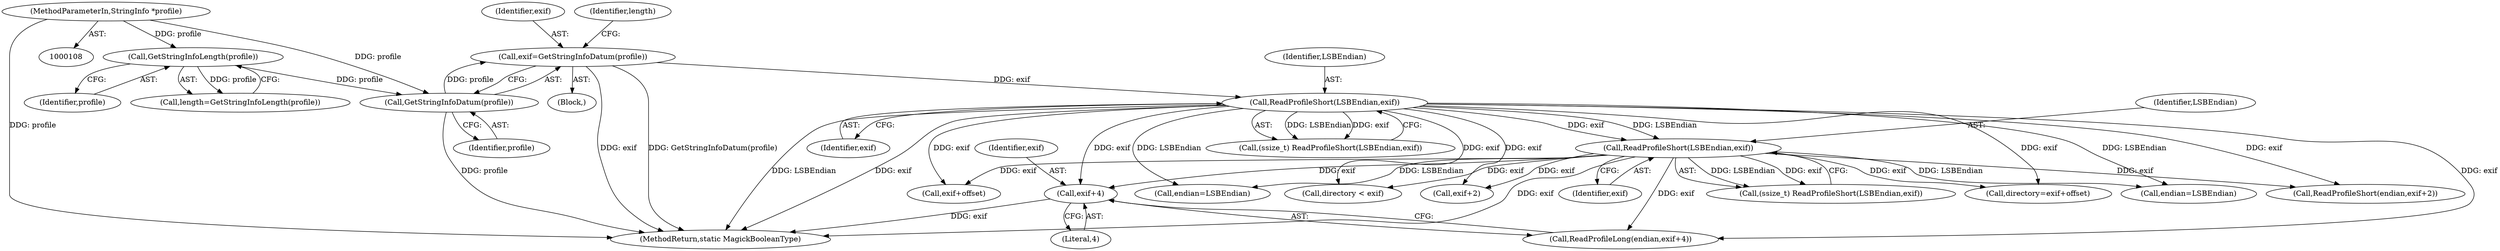 digraph "0_ImageMagick_6235f1f7a9f7b0f83b197f6cd0073dbb6602d0fb@pointer" {
"1000267" [label="(Call,exif+4)"];
"1000227" [label="(Call,ReadProfileShort(LSBEndian,exif))"];
"1000145" [label="(Call,ReadProfileShort(LSBEndian,exif))"];
"1000131" [label="(Call,exif=GetStringInfoDatum(profile))"];
"1000133" [label="(Call,GetStringInfoDatum(profile))"];
"1000129" [label="(Call,GetStringInfoLength(profile))"];
"1000110" [label="(MethodParameterIn,StringInfo *profile)"];
"1000228" [label="(Identifier,LSBEndian)"];
"1000282" [label="(Call,directory=exif+offset)"];
"1000237" [label="(Call,endian=LSBEndian)"];
"1000268" [label="(Identifier,exif)"];
"1000110" [label="(MethodParameterIn,StringInfo *profile)"];
"1000227" [label="(Call,ReadProfileShort(LSBEndian,exif))"];
"1000265" [label="(Call,ReadProfileLong(endian,exif+4))"];
"1000267" [label="(Call,exif+4)"];
"1000253" [label="(Call,ReadProfileShort(endian,exif+2))"];
"1000129" [label="(Call,GetStringInfoLength(profile))"];
"1000284" [label="(Call,exif+offset)"];
"1000147" [label="(Identifier,exif)"];
"1000111" [label="(Block,)"];
"1000131" [label="(Call,exif=GetStringInfoDatum(profile))"];
"1000229" [label="(Identifier,exif)"];
"1000133" [label="(Call,GetStringInfoDatum(profile))"];
"1000230" [label="(Call,endian=LSBEndian)"];
"1000134" [label="(Identifier,profile)"];
"1000731" [label="(MethodReturn,static MagickBooleanType)"];
"1000145" [label="(Call,ReadProfileShort(LSBEndian,exif))"];
"1000225" [label="(Call,(ssize_t) ReadProfileShort(LSBEndian,exif))"];
"1000132" [label="(Identifier,exif)"];
"1000318" [label="(Call,directory < exif)"];
"1000137" [label="(Identifier,length)"];
"1000127" [label="(Call,length=GetStringInfoLength(profile))"];
"1000269" [label="(Literal,4)"];
"1000255" [label="(Call,exif+2)"];
"1000146" [label="(Identifier,LSBEndian)"];
"1000130" [label="(Identifier,profile)"];
"1000143" [label="(Call,(ssize_t) ReadProfileShort(LSBEndian,exif))"];
"1000267" -> "1000265"  [label="AST: "];
"1000267" -> "1000269"  [label="CFG: "];
"1000268" -> "1000267"  [label="AST: "];
"1000269" -> "1000267"  [label="AST: "];
"1000265" -> "1000267"  [label="CFG: "];
"1000267" -> "1000731"  [label="DDG: exif"];
"1000227" -> "1000267"  [label="DDG: exif"];
"1000145" -> "1000267"  [label="DDG: exif"];
"1000227" -> "1000225"  [label="AST: "];
"1000227" -> "1000229"  [label="CFG: "];
"1000228" -> "1000227"  [label="AST: "];
"1000229" -> "1000227"  [label="AST: "];
"1000225" -> "1000227"  [label="CFG: "];
"1000227" -> "1000731"  [label="DDG: exif"];
"1000227" -> "1000225"  [label="DDG: LSBEndian"];
"1000227" -> "1000225"  [label="DDG: exif"];
"1000145" -> "1000227"  [label="DDG: LSBEndian"];
"1000145" -> "1000227"  [label="DDG: exif"];
"1000227" -> "1000230"  [label="DDG: LSBEndian"];
"1000227" -> "1000237"  [label="DDG: LSBEndian"];
"1000227" -> "1000253"  [label="DDG: exif"];
"1000227" -> "1000255"  [label="DDG: exif"];
"1000227" -> "1000265"  [label="DDG: exif"];
"1000227" -> "1000282"  [label="DDG: exif"];
"1000227" -> "1000284"  [label="DDG: exif"];
"1000227" -> "1000318"  [label="DDG: exif"];
"1000145" -> "1000143"  [label="AST: "];
"1000145" -> "1000147"  [label="CFG: "];
"1000146" -> "1000145"  [label="AST: "];
"1000147" -> "1000145"  [label="AST: "];
"1000143" -> "1000145"  [label="CFG: "];
"1000145" -> "1000731"  [label="DDG: LSBEndian"];
"1000145" -> "1000731"  [label="DDG: exif"];
"1000145" -> "1000143"  [label="DDG: LSBEndian"];
"1000145" -> "1000143"  [label="DDG: exif"];
"1000131" -> "1000145"  [label="DDG: exif"];
"1000145" -> "1000230"  [label="DDG: LSBEndian"];
"1000145" -> "1000237"  [label="DDG: LSBEndian"];
"1000145" -> "1000253"  [label="DDG: exif"];
"1000145" -> "1000255"  [label="DDG: exif"];
"1000145" -> "1000265"  [label="DDG: exif"];
"1000145" -> "1000282"  [label="DDG: exif"];
"1000145" -> "1000284"  [label="DDG: exif"];
"1000145" -> "1000318"  [label="DDG: exif"];
"1000131" -> "1000111"  [label="AST: "];
"1000131" -> "1000133"  [label="CFG: "];
"1000132" -> "1000131"  [label="AST: "];
"1000133" -> "1000131"  [label="AST: "];
"1000137" -> "1000131"  [label="CFG: "];
"1000131" -> "1000731"  [label="DDG: exif"];
"1000131" -> "1000731"  [label="DDG: GetStringInfoDatum(profile)"];
"1000133" -> "1000131"  [label="DDG: profile"];
"1000133" -> "1000134"  [label="CFG: "];
"1000134" -> "1000133"  [label="AST: "];
"1000133" -> "1000731"  [label="DDG: profile"];
"1000129" -> "1000133"  [label="DDG: profile"];
"1000110" -> "1000133"  [label="DDG: profile"];
"1000129" -> "1000127"  [label="AST: "];
"1000129" -> "1000130"  [label="CFG: "];
"1000130" -> "1000129"  [label="AST: "];
"1000127" -> "1000129"  [label="CFG: "];
"1000129" -> "1000127"  [label="DDG: profile"];
"1000110" -> "1000129"  [label="DDG: profile"];
"1000110" -> "1000108"  [label="AST: "];
"1000110" -> "1000731"  [label="DDG: profile"];
}
